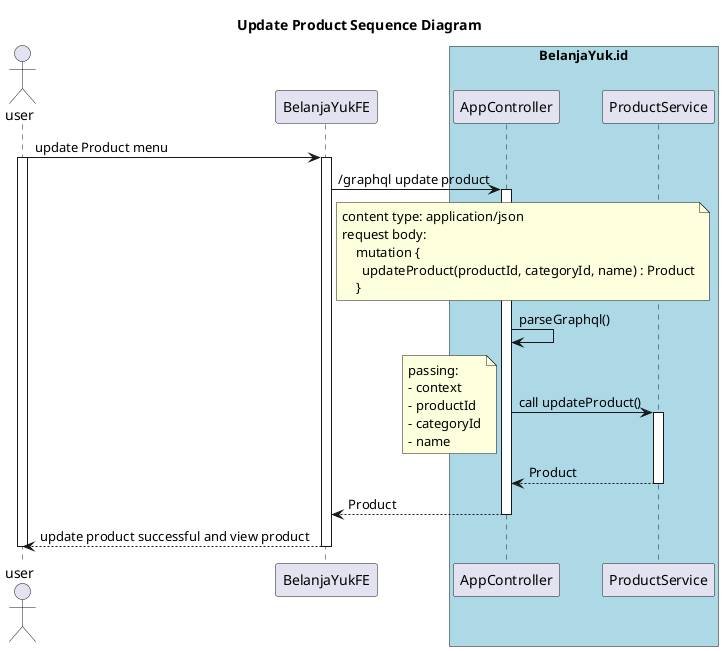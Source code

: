 @startuml
title: Update Product Sequence Diagram
actor user
participant BelanjaYukFE
box "BelanjaYuk.id" #LightBlue
participant AppController
participant ProductService
end box

user -> BelanjaYukFE ++ : update Product menu
activate user
BelanjaYukFE -> AppController ++ : /graphql update product
    note right of BelanjaYukFE
    content type: application/json
    request body:
        mutation {
          updateProduct(productId, categoryId, name) : Product
        }
    end note
AppController -> AppController : parseGraphql()
AppController -> ProductService ++ : call updateProduct()
    note left
    passing:
    - context
    - productId
    - categoryId
    - name
    end note
ProductService --> AppController -- : Product
AppController --> BelanjaYukFE -- : Product
BelanjaYukFE --> user -- : update product successful and view product
deactivate user

@enduml